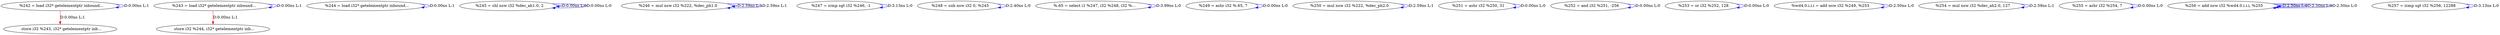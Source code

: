 digraph {
Node0x3187990[label="  %242 = load i32* getelementptr inbound..."];
Node0x3187990 -> Node0x3187990[label="D:0.00ns L:1",color=blue];
Node0x3187c30[label="  store i32 %243, i32* getelementptr inb..."];
Node0x3187990 -> Node0x3187c30[label="D:0.00ns L:1",color=red];
Node0x3187b50[label="  %243 = load i32* getelementptr inbound..."];
Node0x3187b50 -> Node0x3187b50[label="D:0.00ns L:1",color=blue];
Node0x3187df0[label="  store i32 %244, i32* getelementptr inb..."];
Node0x3187b50 -> Node0x3187df0[label="D:0.00ns L:1",color=red];
Node0x3187d10[label="  %244 = load i32* getelementptr inbound..."];
Node0x3187d10 -> Node0x3187d10[label="D:0.00ns L:1",color=blue];
Node0x3196490[label="  %245 = shl nsw i32 %dec_ah1.0, 2"];
Node0x3196490 -> Node0x3196490[label="D:0.00ns L:0",color=blue];
Node0x3196490 -> Node0x3196490[label="D:0.00ns L:0",color=blue];
Node0x3196570[label="  %246 = mul nsw i32 %222, %dec_ph1.0"];
Node0x3196570 -> Node0x3196570[label="D:2.59ns L:1",color=blue];
Node0x3196570 -> Node0x3196570[label="D:2.59ns L:1",color=blue];
Node0x31966d0[label="  %247 = icmp sgt i32 %246, -1"];
Node0x31966d0 -> Node0x31966d0[label="D:3.13ns L:0",color=blue];
Node0x31967b0[label="  %248 = sub nsw i32 0, %245"];
Node0x31967b0 -> Node0x31967b0[label="D:2.40ns L:0",color=blue];
Node0x3196890[label="  %.65 = select i1 %247, i32 %248, i32 %..."];
Node0x3196890 -> Node0x3196890[label="D:3.99ns L:0",color=blue];
Node0x3196970[label="  %249 = ashr i32 %.65, 7"];
Node0x3196970 -> Node0x3196970[label="D:0.00ns L:0",color=blue];
Node0x3196a50[label="  %250 = mul nsw i32 %222, %dec_ph2.0"];
Node0x3196a50 -> Node0x3196a50[label="D:2.59ns L:1",color=blue];
Node0x3196b30[label="  %251 = ashr i32 %250, 31"];
Node0x3196b30 -> Node0x3196b30[label="D:0.00ns L:0",color=blue];
Node0x3196c10[label="  %252 = and i32 %251, -256"];
Node0x3196c10 -> Node0x3196c10[label="D:0.00ns L:0",color=blue];
Node0x3196cf0[label="  %253 = or i32 %252, 128"];
Node0x3196cf0 -> Node0x3196cf0[label="D:0.00ns L:0",color=blue];
Node0x3196dd0[label="  %wd4.0.i.i.i = add nsw i32 %249, %253"];
Node0x3196dd0 -> Node0x3196dd0[label="D:2.50ns L:0",color=blue];
Node0x3196eb0[label="  %254 = mul nsw i32 %dec_ah2.0, 127"];
Node0x3196eb0 -> Node0x3196eb0[label="D:2.59ns L:1",color=blue];
Node0x3196f90[label="  %255 = ashr i32 %254, 7"];
Node0x3196f90 -> Node0x3196f90[label="D:0.00ns L:0",color=blue];
Node0x3197070[label="  %256 = add nsw i32 %wd4.0.i.i.i, %255"];
Node0x3197070 -> Node0x3197070[label="D:2.50ns L:0",color=blue];
Node0x3197070 -> Node0x3197070[label="D:2.50ns L:0",color=blue];
Node0x3197070 -> Node0x3197070[label="D:2.50ns L:0",color=blue];
Node0x3197150[label="  %257 = icmp sgt i32 %256, 12288"];
Node0x3197150 -> Node0x3197150[label="D:3.13ns L:0",color=blue];
}
